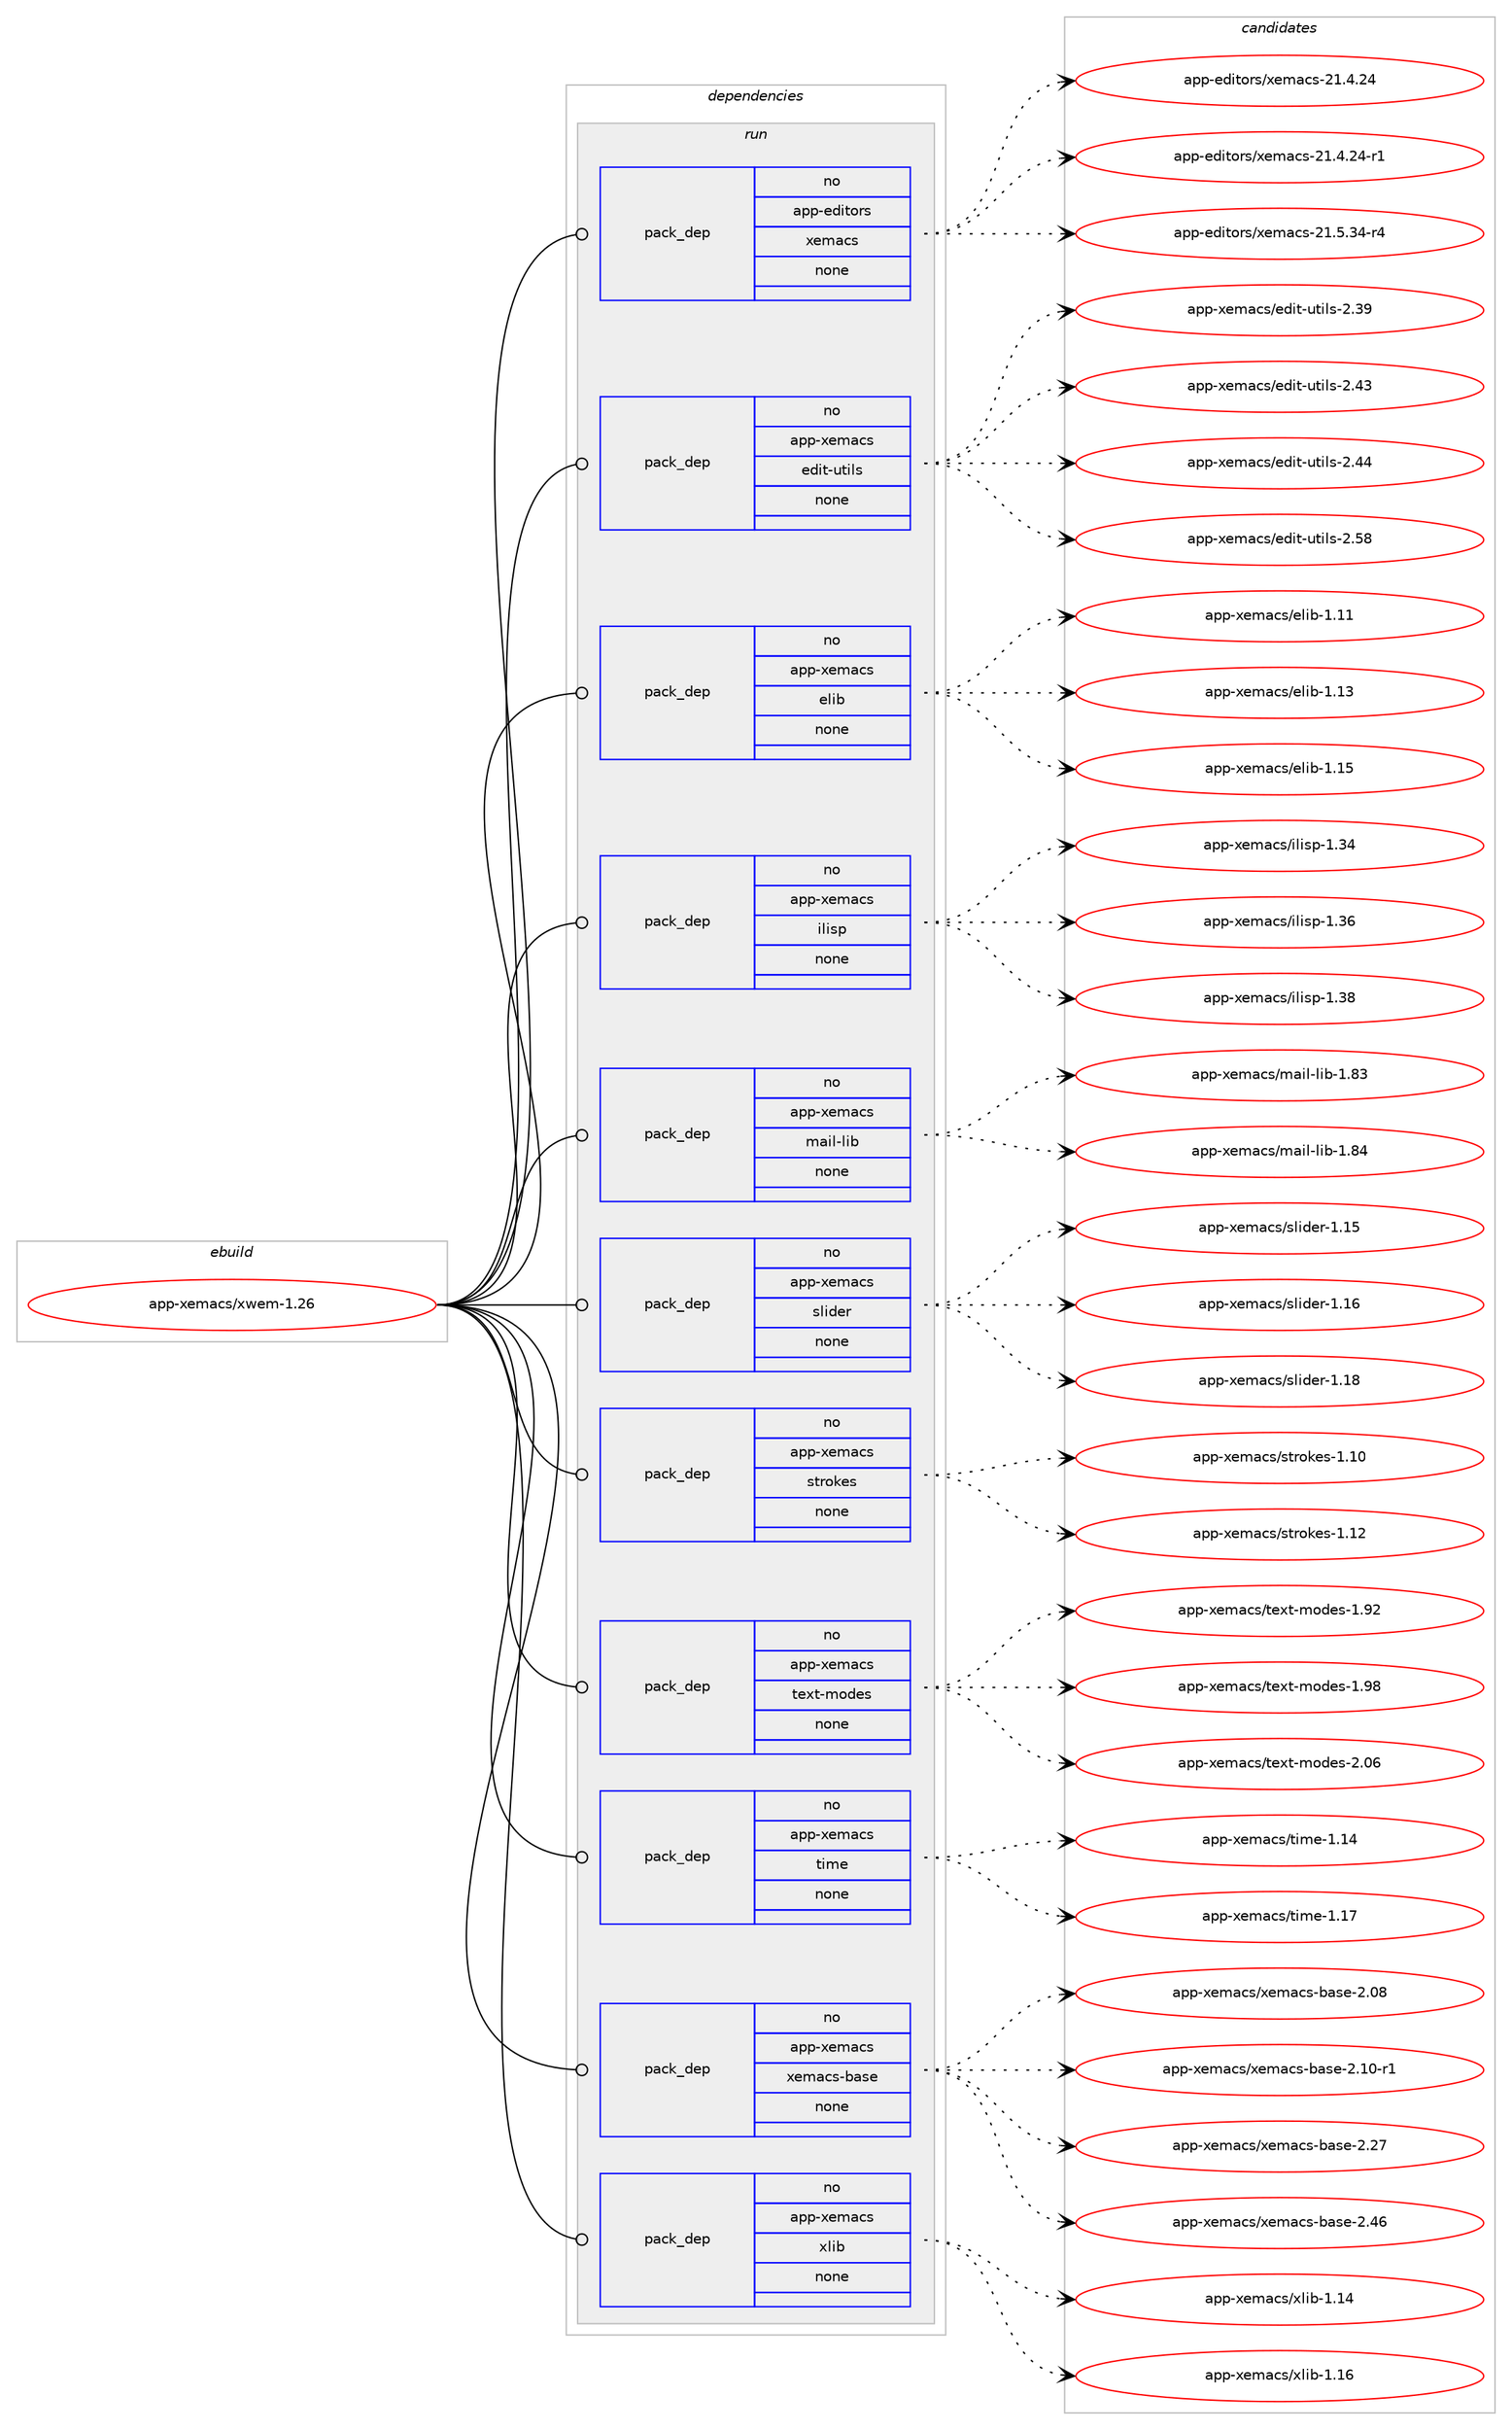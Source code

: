 digraph prolog {

# *************
# Graph options
# *************

newrank=true;
concentrate=true;
compound=true;
graph [rankdir=LR,fontname=Helvetica,fontsize=10,ranksep=1.5];#, ranksep=2.5, nodesep=0.2];
edge  [arrowhead=vee];
node  [fontname=Helvetica,fontsize=10];

# **********
# The ebuild
# **********

subgraph cluster_leftcol {
color=gray;
rank=same;
label=<<i>ebuild</i>>;
id [label="app-xemacs/xwem-1.26", color=red, width=4, href="../app-xemacs/xwem-1.26.svg"];
}

# ****************
# The dependencies
# ****************

subgraph cluster_midcol {
color=gray;
label=<<i>dependencies</i>>;
subgraph cluster_compile {
fillcolor="#eeeeee";
style=filled;
label=<<i>compile</i>>;
}
subgraph cluster_compileandrun {
fillcolor="#eeeeee";
style=filled;
label=<<i>compile and run</i>>;
}
subgraph cluster_run {
fillcolor="#eeeeee";
style=filled;
label=<<i>run</i>>;
subgraph pack939318 {
dependency1316601 [label=<<TABLE BORDER="0" CELLBORDER="1" CELLSPACING="0" CELLPADDING="4" WIDTH="220"><TR><TD ROWSPAN="6" CELLPADDING="30">pack_dep</TD></TR><TR><TD WIDTH="110">no</TD></TR><TR><TD>app-editors</TD></TR><TR><TD>xemacs</TD></TR><TR><TD>none</TD></TR><TR><TD></TD></TR></TABLE>>, shape=none, color=blue];
}
id:e -> dependency1316601:w [weight=20,style="solid",arrowhead="odot"];
subgraph pack939319 {
dependency1316602 [label=<<TABLE BORDER="0" CELLBORDER="1" CELLSPACING="0" CELLPADDING="4" WIDTH="220"><TR><TD ROWSPAN="6" CELLPADDING="30">pack_dep</TD></TR><TR><TD WIDTH="110">no</TD></TR><TR><TD>app-xemacs</TD></TR><TR><TD>edit-utils</TD></TR><TR><TD>none</TD></TR><TR><TD></TD></TR></TABLE>>, shape=none, color=blue];
}
id:e -> dependency1316602:w [weight=20,style="solid",arrowhead="odot"];
subgraph pack939320 {
dependency1316603 [label=<<TABLE BORDER="0" CELLBORDER="1" CELLSPACING="0" CELLPADDING="4" WIDTH="220"><TR><TD ROWSPAN="6" CELLPADDING="30">pack_dep</TD></TR><TR><TD WIDTH="110">no</TD></TR><TR><TD>app-xemacs</TD></TR><TR><TD>elib</TD></TR><TR><TD>none</TD></TR><TR><TD></TD></TR></TABLE>>, shape=none, color=blue];
}
id:e -> dependency1316603:w [weight=20,style="solid",arrowhead="odot"];
subgraph pack939321 {
dependency1316604 [label=<<TABLE BORDER="0" CELLBORDER="1" CELLSPACING="0" CELLPADDING="4" WIDTH="220"><TR><TD ROWSPAN="6" CELLPADDING="30">pack_dep</TD></TR><TR><TD WIDTH="110">no</TD></TR><TR><TD>app-xemacs</TD></TR><TR><TD>ilisp</TD></TR><TR><TD>none</TD></TR><TR><TD></TD></TR></TABLE>>, shape=none, color=blue];
}
id:e -> dependency1316604:w [weight=20,style="solid",arrowhead="odot"];
subgraph pack939322 {
dependency1316605 [label=<<TABLE BORDER="0" CELLBORDER="1" CELLSPACING="0" CELLPADDING="4" WIDTH="220"><TR><TD ROWSPAN="6" CELLPADDING="30">pack_dep</TD></TR><TR><TD WIDTH="110">no</TD></TR><TR><TD>app-xemacs</TD></TR><TR><TD>mail-lib</TD></TR><TR><TD>none</TD></TR><TR><TD></TD></TR></TABLE>>, shape=none, color=blue];
}
id:e -> dependency1316605:w [weight=20,style="solid",arrowhead="odot"];
subgraph pack939323 {
dependency1316606 [label=<<TABLE BORDER="0" CELLBORDER="1" CELLSPACING="0" CELLPADDING="4" WIDTH="220"><TR><TD ROWSPAN="6" CELLPADDING="30">pack_dep</TD></TR><TR><TD WIDTH="110">no</TD></TR><TR><TD>app-xemacs</TD></TR><TR><TD>slider</TD></TR><TR><TD>none</TD></TR><TR><TD></TD></TR></TABLE>>, shape=none, color=blue];
}
id:e -> dependency1316606:w [weight=20,style="solid",arrowhead="odot"];
subgraph pack939324 {
dependency1316607 [label=<<TABLE BORDER="0" CELLBORDER="1" CELLSPACING="0" CELLPADDING="4" WIDTH="220"><TR><TD ROWSPAN="6" CELLPADDING="30">pack_dep</TD></TR><TR><TD WIDTH="110">no</TD></TR><TR><TD>app-xemacs</TD></TR><TR><TD>strokes</TD></TR><TR><TD>none</TD></TR><TR><TD></TD></TR></TABLE>>, shape=none, color=blue];
}
id:e -> dependency1316607:w [weight=20,style="solid",arrowhead="odot"];
subgraph pack939325 {
dependency1316608 [label=<<TABLE BORDER="0" CELLBORDER="1" CELLSPACING="0" CELLPADDING="4" WIDTH="220"><TR><TD ROWSPAN="6" CELLPADDING="30">pack_dep</TD></TR><TR><TD WIDTH="110">no</TD></TR><TR><TD>app-xemacs</TD></TR><TR><TD>text-modes</TD></TR><TR><TD>none</TD></TR><TR><TD></TD></TR></TABLE>>, shape=none, color=blue];
}
id:e -> dependency1316608:w [weight=20,style="solid",arrowhead="odot"];
subgraph pack939326 {
dependency1316609 [label=<<TABLE BORDER="0" CELLBORDER="1" CELLSPACING="0" CELLPADDING="4" WIDTH="220"><TR><TD ROWSPAN="6" CELLPADDING="30">pack_dep</TD></TR><TR><TD WIDTH="110">no</TD></TR><TR><TD>app-xemacs</TD></TR><TR><TD>time</TD></TR><TR><TD>none</TD></TR><TR><TD></TD></TR></TABLE>>, shape=none, color=blue];
}
id:e -> dependency1316609:w [weight=20,style="solid",arrowhead="odot"];
subgraph pack939327 {
dependency1316610 [label=<<TABLE BORDER="0" CELLBORDER="1" CELLSPACING="0" CELLPADDING="4" WIDTH="220"><TR><TD ROWSPAN="6" CELLPADDING="30">pack_dep</TD></TR><TR><TD WIDTH="110">no</TD></TR><TR><TD>app-xemacs</TD></TR><TR><TD>xemacs-base</TD></TR><TR><TD>none</TD></TR><TR><TD></TD></TR></TABLE>>, shape=none, color=blue];
}
id:e -> dependency1316610:w [weight=20,style="solid",arrowhead="odot"];
subgraph pack939328 {
dependency1316611 [label=<<TABLE BORDER="0" CELLBORDER="1" CELLSPACING="0" CELLPADDING="4" WIDTH="220"><TR><TD ROWSPAN="6" CELLPADDING="30">pack_dep</TD></TR><TR><TD WIDTH="110">no</TD></TR><TR><TD>app-xemacs</TD></TR><TR><TD>xlib</TD></TR><TR><TD>none</TD></TR><TR><TD></TD></TR></TABLE>>, shape=none, color=blue];
}
id:e -> dependency1316611:w [weight=20,style="solid",arrowhead="odot"];
}
}

# **************
# The candidates
# **************

subgraph cluster_choices {
rank=same;
color=gray;
label=<<i>candidates</i>>;

subgraph choice939318 {
color=black;
nodesep=1;
choice97112112451011001051161111141154712010110997991154550494652465052 [label="app-editors/xemacs-21.4.24", color=red, width=4,href="../app-editors/xemacs-21.4.24.svg"];
choice971121124510110010511611111411547120101109979911545504946524650524511449 [label="app-editors/xemacs-21.4.24-r1", color=red, width=4,href="../app-editors/xemacs-21.4.24-r1.svg"];
choice971121124510110010511611111411547120101109979911545504946534651524511452 [label="app-editors/xemacs-21.5.34-r4", color=red, width=4,href="../app-editors/xemacs-21.5.34-r4.svg"];
dependency1316601:e -> choice97112112451011001051161111141154712010110997991154550494652465052:w [style=dotted,weight="100"];
dependency1316601:e -> choice971121124510110010511611111411547120101109979911545504946524650524511449:w [style=dotted,weight="100"];
dependency1316601:e -> choice971121124510110010511611111411547120101109979911545504946534651524511452:w [style=dotted,weight="100"];
}
subgraph choice939319 {
color=black;
nodesep=1;
choice9711211245120101109979911547101100105116451171161051081154550465157 [label="app-xemacs/edit-utils-2.39", color=red, width=4,href="../app-xemacs/edit-utils-2.39.svg"];
choice9711211245120101109979911547101100105116451171161051081154550465251 [label="app-xemacs/edit-utils-2.43", color=red, width=4,href="../app-xemacs/edit-utils-2.43.svg"];
choice9711211245120101109979911547101100105116451171161051081154550465252 [label="app-xemacs/edit-utils-2.44", color=red, width=4,href="../app-xemacs/edit-utils-2.44.svg"];
choice9711211245120101109979911547101100105116451171161051081154550465356 [label="app-xemacs/edit-utils-2.58", color=red, width=4,href="../app-xemacs/edit-utils-2.58.svg"];
dependency1316602:e -> choice9711211245120101109979911547101100105116451171161051081154550465157:w [style=dotted,weight="100"];
dependency1316602:e -> choice9711211245120101109979911547101100105116451171161051081154550465251:w [style=dotted,weight="100"];
dependency1316602:e -> choice9711211245120101109979911547101100105116451171161051081154550465252:w [style=dotted,weight="100"];
dependency1316602:e -> choice9711211245120101109979911547101100105116451171161051081154550465356:w [style=dotted,weight="100"];
}
subgraph choice939320 {
color=black;
nodesep=1;
choice9711211245120101109979911547101108105984549464949 [label="app-xemacs/elib-1.11", color=red, width=4,href="../app-xemacs/elib-1.11.svg"];
choice9711211245120101109979911547101108105984549464951 [label="app-xemacs/elib-1.13", color=red, width=4,href="../app-xemacs/elib-1.13.svg"];
choice9711211245120101109979911547101108105984549464953 [label="app-xemacs/elib-1.15", color=red, width=4,href="../app-xemacs/elib-1.15.svg"];
dependency1316603:e -> choice9711211245120101109979911547101108105984549464949:w [style=dotted,weight="100"];
dependency1316603:e -> choice9711211245120101109979911547101108105984549464951:w [style=dotted,weight="100"];
dependency1316603:e -> choice9711211245120101109979911547101108105984549464953:w [style=dotted,weight="100"];
}
subgraph choice939321 {
color=black;
nodesep=1;
choice97112112451201011099799115471051081051151124549465152 [label="app-xemacs/ilisp-1.34", color=red, width=4,href="../app-xemacs/ilisp-1.34.svg"];
choice97112112451201011099799115471051081051151124549465154 [label="app-xemacs/ilisp-1.36", color=red, width=4,href="../app-xemacs/ilisp-1.36.svg"];
choice97112112451201011099799115471051081051151124549465156 [label="app-xemacs/ilisp-1.38", color=red, width=4,href="../app-xemacs/ilisp-1.38.svg"];
dependency1316604:e -> choice97112112451201011099799115471051081051151124549465152:w [style=dotted,weight="100"];
dependency1316604:e -> choice97112112451201011099799115471051081051151124549465154:w [style=dotted,weight="100"];
dependency1316604:e -> choice97112112451201011099799115471051081051151124549465156:w [style=dotted,weight="100"];
}
subgraph choice939322 {
color=black;
nodesep=1;
choice97112112451201011099799115471099710510845108105984549465651 [label="app-xemacs/mail-lib-1.83", color=red, width=4,href="../app-xemacs/mail-lib-1.83.svg"];
choice97112112451201011099799115471099710510845108105984549465652 [label="app-xemacs/mail-lib-1.84", color=red, width=4,href="../app-xemacs/mail-lib-1.84.svg"];
dependency1316605:e -> choice97112112451201011099799115471099710510845108105984549465651:w [style=dotted,weight="100"];
dependency1316605:e -> choice97112112451201011099799115471099710510845108105984549465652:w [style=dotted,weight="100"];
}
subgraph choice939323 {
color=black;
nodesep=1;
choice97112112451201011099799115471151081051001011144549464953 [label="app-xemacs/slider-1.15", color=red, width=4,href="../app-xemacs/slider-1.15.svg"];
choice97112112451201011099799115471151081051001011144549464954 [label="app-xemacs/slider-1.16", color=red, width=4,href="../app-xemacs/slider-1.16.svg"];
choice97112112451201011099799115471151081051001011144549464956 [label="app-xemacs/slider-1.18", color=red, width=4,href="../app-xemacs/slider-1.18.svg"];
dependency1316606:e -> choice97112112451201011099799115471151081051001011144549464953:w [style=dotted,weight="100"];
dependency1316606:e -> choice97112112451201011099799115471151081051001011144549464954:w [style=dotted,weight="100"];
dependency1316606:e -> choice97112112451201011099799115471151081051001011144549464956:w [style=dotted,weight="100"];
}
subgraph choice939324 {
color=black;
nodesep=1;
choice97112112451201011099799115471151161141111071011154549464948 [label="app-xemacs/strokes-1.10", color=red, width=4,href="../app-xemacs/strokes-1.10.svg"];
choice97112112451201011099799115471151161141111071011154549464950 [label="app-xemacs/strokes-1.12", color=red, width=4,href="../app-xemacs/strokes-1.12.svg"];
dependency1316607:e -> choice97112112451201011099799115471151161141111071011154549464948:w [style=dotted,weight="100"];
dependency1316607:e -> choice97112112451201011099799115471151161141111071011154549464950:w [style=dotted,weight="100"];
}
subgraph choice939325 {
color=black;
nodesep=1;
choice9711211245120101109979911547116101120116451091111001011154549465750 [label="app-xemacs/text-modes-1.92", color=red, width=4,href="../app-xemacs/text-modes-1.92.svg"];
choice9711211245120101109979911547116101120116451091111001011154549465756 [label="app-xemacs/text-modes-1.98", color=red, width=4,href="../app-xemacs/text-modes-1.98.svg"];
choice9711211245120101109979911547116101120116451091111001011154550464854 [label="app-xemacs/text-modes-2.06", color=red, width=4,href="../app-xemacs/text-modes-2.06.svg"];
dependency1316608:e -> choice9711211245120101109979911547116101120116451091111001011154549465750:w [style=dotted,weight="100"];
dependency1316608:e -> choice9711211245120101109979911547116101120116451091111001011154549465756:w [style=dotted,weight="100"];
dependency1316608:e -> choice9711211245120101109979911547116101120116451091111001011154550464854:w [style=dotted,weight="100"];
}
subgraph choice939326 {
color=black;
nodesep=1;
choice97112112451201011099799115471161051091014549464952 [label="app-xemacs/time-1.14", color=red, width=4,href="../app-xemacs/time-1.14.svg"];
choice97112112451201011099799115471161051091014549464955 [label="app-xemacs/time-1.17", color=red, width=4,href="../app-xemacs/time-1.17.svg"];
dependency1316609:e -> choice97112112451201011099799115471161051091014549464952:w [style=dotted,weight="100"];
dependency1316609:e -> choice97112112451201011099799115471161051091014549464955:w [style=dotted,weight="100"];
}
subgraph choice939327 {
color=black;
nodesep=1;
choice971121124512010110997991154712010110997991154598971151014550464856 [label="app-xemacs/xemacs-base-2.08", color=red, width=4,href="../app-xemacs/xemacs-base-2.08.svg"];
choice9711211245120101109979911547120101109979911545989711510145504649484511449 [label="app-xemacs/xemacs-base-2.10-r1", color=red, width=4,href="../app-xemacs/xemacs-base-2.10-r1.svg"];
choice971121124512010110997991154712010110997991154598971151014550465055 [label="app-xemacs/xemacs-base-2.27", color=red, width=4,href="../app-xemacs/xemacs-base-2.27.svg"];
choice971121124512010110997991154712010110997991154598971151014550465254 [label="app-xemacs/xemacs-base-2.46", color=red, width=4,href="../app-xemacs/xemacs-base-2.46.svg"];
dependency1316610:e -> choice971121124512010110997991154712010110997991154598971151014550464856:w [style=dotted,weight="100"];
dependency1316610:e -> choice9711211245120101109979911547120101109979911545989711510145504649484511449:w [style=dotted,weight="100"];
dependency1316610:e -> choice971121124512010110997991154712010110997991154598971151014550465055:w [style=dotted,weight="100"];
dependency1316610:e -> choice971121124512010110997991154712010110997991154598971151014550465254:w [style=dotted,weight="100"];
}
subgraph choice939328 {
color=black;
nodesep=1;
choice9711211245120101109979911547120108105984549464952 [label="app-xemacs/xlib-1.14", color=red, width=4,href="../app-xemacs/xlib-1.14.svg"];
choice9711211245120101109979911547120108105984549464954 [label="app-xemacs/xlib-1.16", color=red, width=4,href="../app-xemacs/xlib-1.16.svg"];
dependency1316611:e -> choice9711211245120101109979911547120108105984549464952:w [style=dotted,weight="100"];
dependency1316611:e -> choice9711211245120101109979911547120108105984549464954:w [style=dotted,weight="100"];
}
}

}
